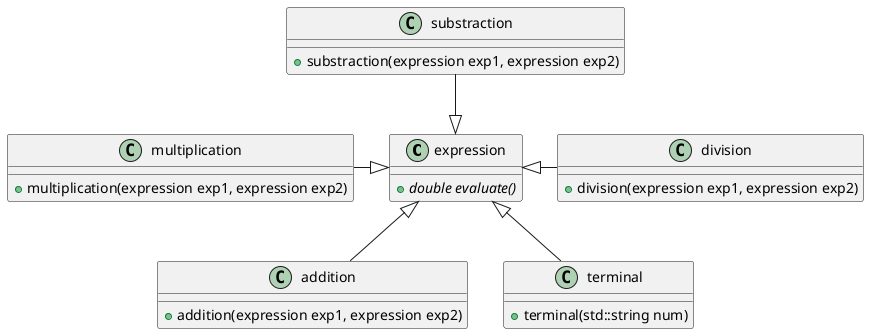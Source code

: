 @startuml mathparser

class expression {
    +{abstract} double evaluate()
}

class addition {
    +addition(expression exp1, expression exp2)
}

class substraction {
    +substraction(expression exp1, expression exp2)
}

class multiplication {
    +multiplication(expression exp1, expression exp2)
}

class division {
    +division(expression exp1, expression exp2)
}

class terminal {
    +terminal(std::string num)
}

expression <|-down- addition
expression <|-up- substraction
expression <|-left- multiplication
expression <|-right- division
expression <|-- terminal

@enduml